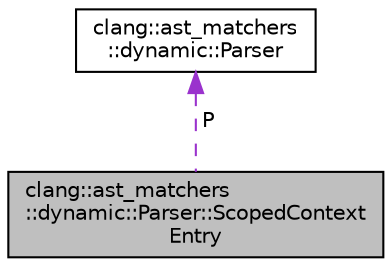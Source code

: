 digraph "clang::ast_matchers::dynamic::Parser::ScopedContextEntry"
{
 // LATEX_PDF_SIZE
  bgcolor="transparent";
  edge [fontname="Helvetica",fontsize="10",labelfontname="Helvetica",labelfontsize="10"];
  node [fontname="Helvetica",fontsize="10",shape=record];
  Node1 [label="clang::ast_matchers\l::dynamic::Parser::ScopedContext\lEntry",height=0.2,width=0.4,color="black", fillcolor="grey75", style="filled", fontcolor="black",tooltip=" "];
  Node2 -> Node1 [dir="back",color="darkorchid3",fontsize="10",style="dashed",label=" P" ,fontname="Helvetica"];
  Node2 [label="clang::ast_matchers\l::dynamic::Parser",height=0.2,width=0.4,color="black",URL="$classclang_1_1ast__matchers_1_1dynamic_1_1Parser.html",tooltip="Matcher expression parser."];
}
